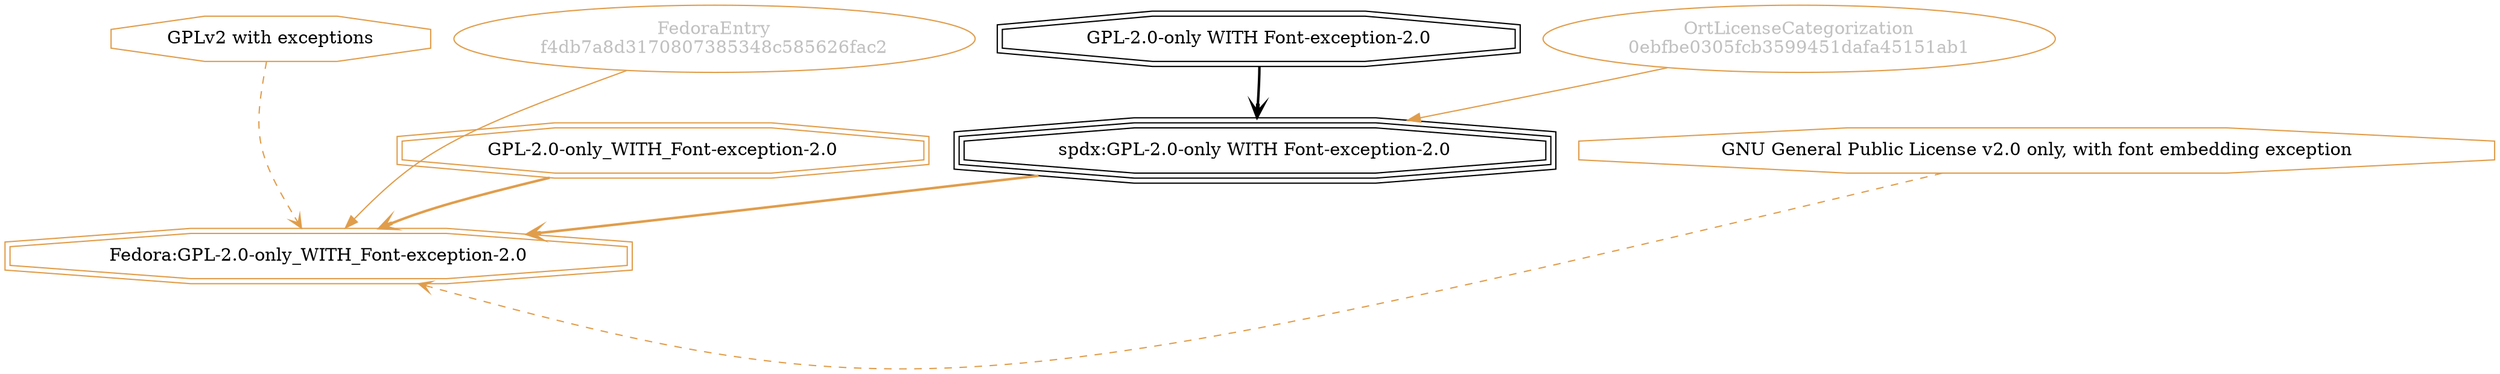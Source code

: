 strict digraph {
    node [shape=box];
    graph [splines=curved];
    6473 [label="GPLv2 with exceptions"
         ,color="#e09d4b"
         ,shape=octagon];
    6475 [label="FedoraEntry\nf4db7a8d3170807385348c585626fac2"
         ,fontcolor=gray
         ,color="#e09d4b"
         ,fillcolor="beige;1"
         ,shape=ellipse];
    6476 [label="Fedora:GPL-2.0-only_WITH_Font-exception-2.0"
         ,color="#e09d4b"
         ,shape=doubleoctagon];
    6477 [label="GPL-2.0-only_WITH_Font-exception-2.0"
         ,color="#e09d4b"
         ,shape=doubleoctagon];
    6478 [label="spdx:GPL-2.0-only WITH Font-exception-2.0"
         ,shape=tripleoctagon];
    6479 [label="GPL-2.0-only WITH Font-exception-2.0"
         ,shape=doubleoctagon];
    6480 [label="GNU General Public License v2.0 only, with font embedding exception"
         ,color="#e09d4b"
         ,shape=octagon];
    35468 [label="OrtLicenseCategorization\n0ebfbe0305fcb3599451dafa45151ab1"
          ,fontcolor=gray
          ,color="#e09d4b"
          ,fillcolor="beige;1"
          ,shape=ellipse];
    6473 -> 6476 [style=dashed
                 ,arrowhead=vee
                 ,weight=0.5
                 ,color="#e09d4b"];
    6475 -> 6476 [weight=0.5
                 ,color="#e09d4b"];
    6477 -> 6476 [style=bold
                 ,arrowhead=vee
                 ,weight=0.7
                 ,color="#e09d4b"];
    6478 -> 6476 [style=bold
                 ,arrowhead=vee
                 ,weight=0.7
                 ,color="#e09d4b"];
    6479 -> 6478 [style=bold
                 ,arrowhead=vee
                 ,weight=0.7];
    6480 -> 6476 [style=dashed
                 ,arrowhead=vee
                 ,weight=0.5
                 ,color="#e09d4b"];
    35468 -> 6478 [weight=0.5
                  ,color="#e09d4b"];
}
